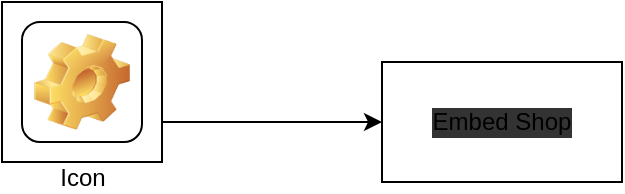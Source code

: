 <mxfile>
    <diagram id="0v6GhRoIYpxWaOpk2e82" name="Page-1">
        <mxGraphModel dx="775" dy="575" grid="1" gridSize="10" guides="1" tooltips="1" connect="1" arrows="1" fold="1" page="1" pageScale="1" pageWidth="850" pageHeight="1100" math="0" shadow="0">
            <root>
                <mxCell id="0"/>
                <mxCell id="1" parent="0"/>
                <mxCell id="3" style="edgeStyle=none;html=1;" edge="1" parent="1">
                    <mxGeometry relative="1" as="geometry">
                        <mxPoint x="560" y="290" as="targetPoint"/>
                        <mxPoint x="440" y="290" as="sourcePoint"/>
                    </mxGeometry>
                </mxCell>
                <mxCell id="2" value="" style="whiteSpace=wrap;html=1;aspect=fixed;" vertex="1" parent="1">
                    <mxGeometry x="370" y="230" width="80" height="80" as="geometry"/>
                </mxCell>
                <mxCell id="4" value="Embed Shop&lt;br&gt;" style="whiteSpace=wrap;html=1;labelBackgroundColor=#333333;" vertex="1" parent="1">
                    <mxGeometry x="560" y="260" width="120" height="60" as="geometry"/>
                </mxCell>
                <mxCell id="5" value="Icon" style="icon;html=1;image=img/clipart/Gear_128x128.png" vertex="1" parent="1">
                    <mxGeometry x="380" y="240" width="60" height="60" as="geometry"/>
                </mxCell>
            </root>
        </mxGraphModel>
    </diagram>
</mxfile>